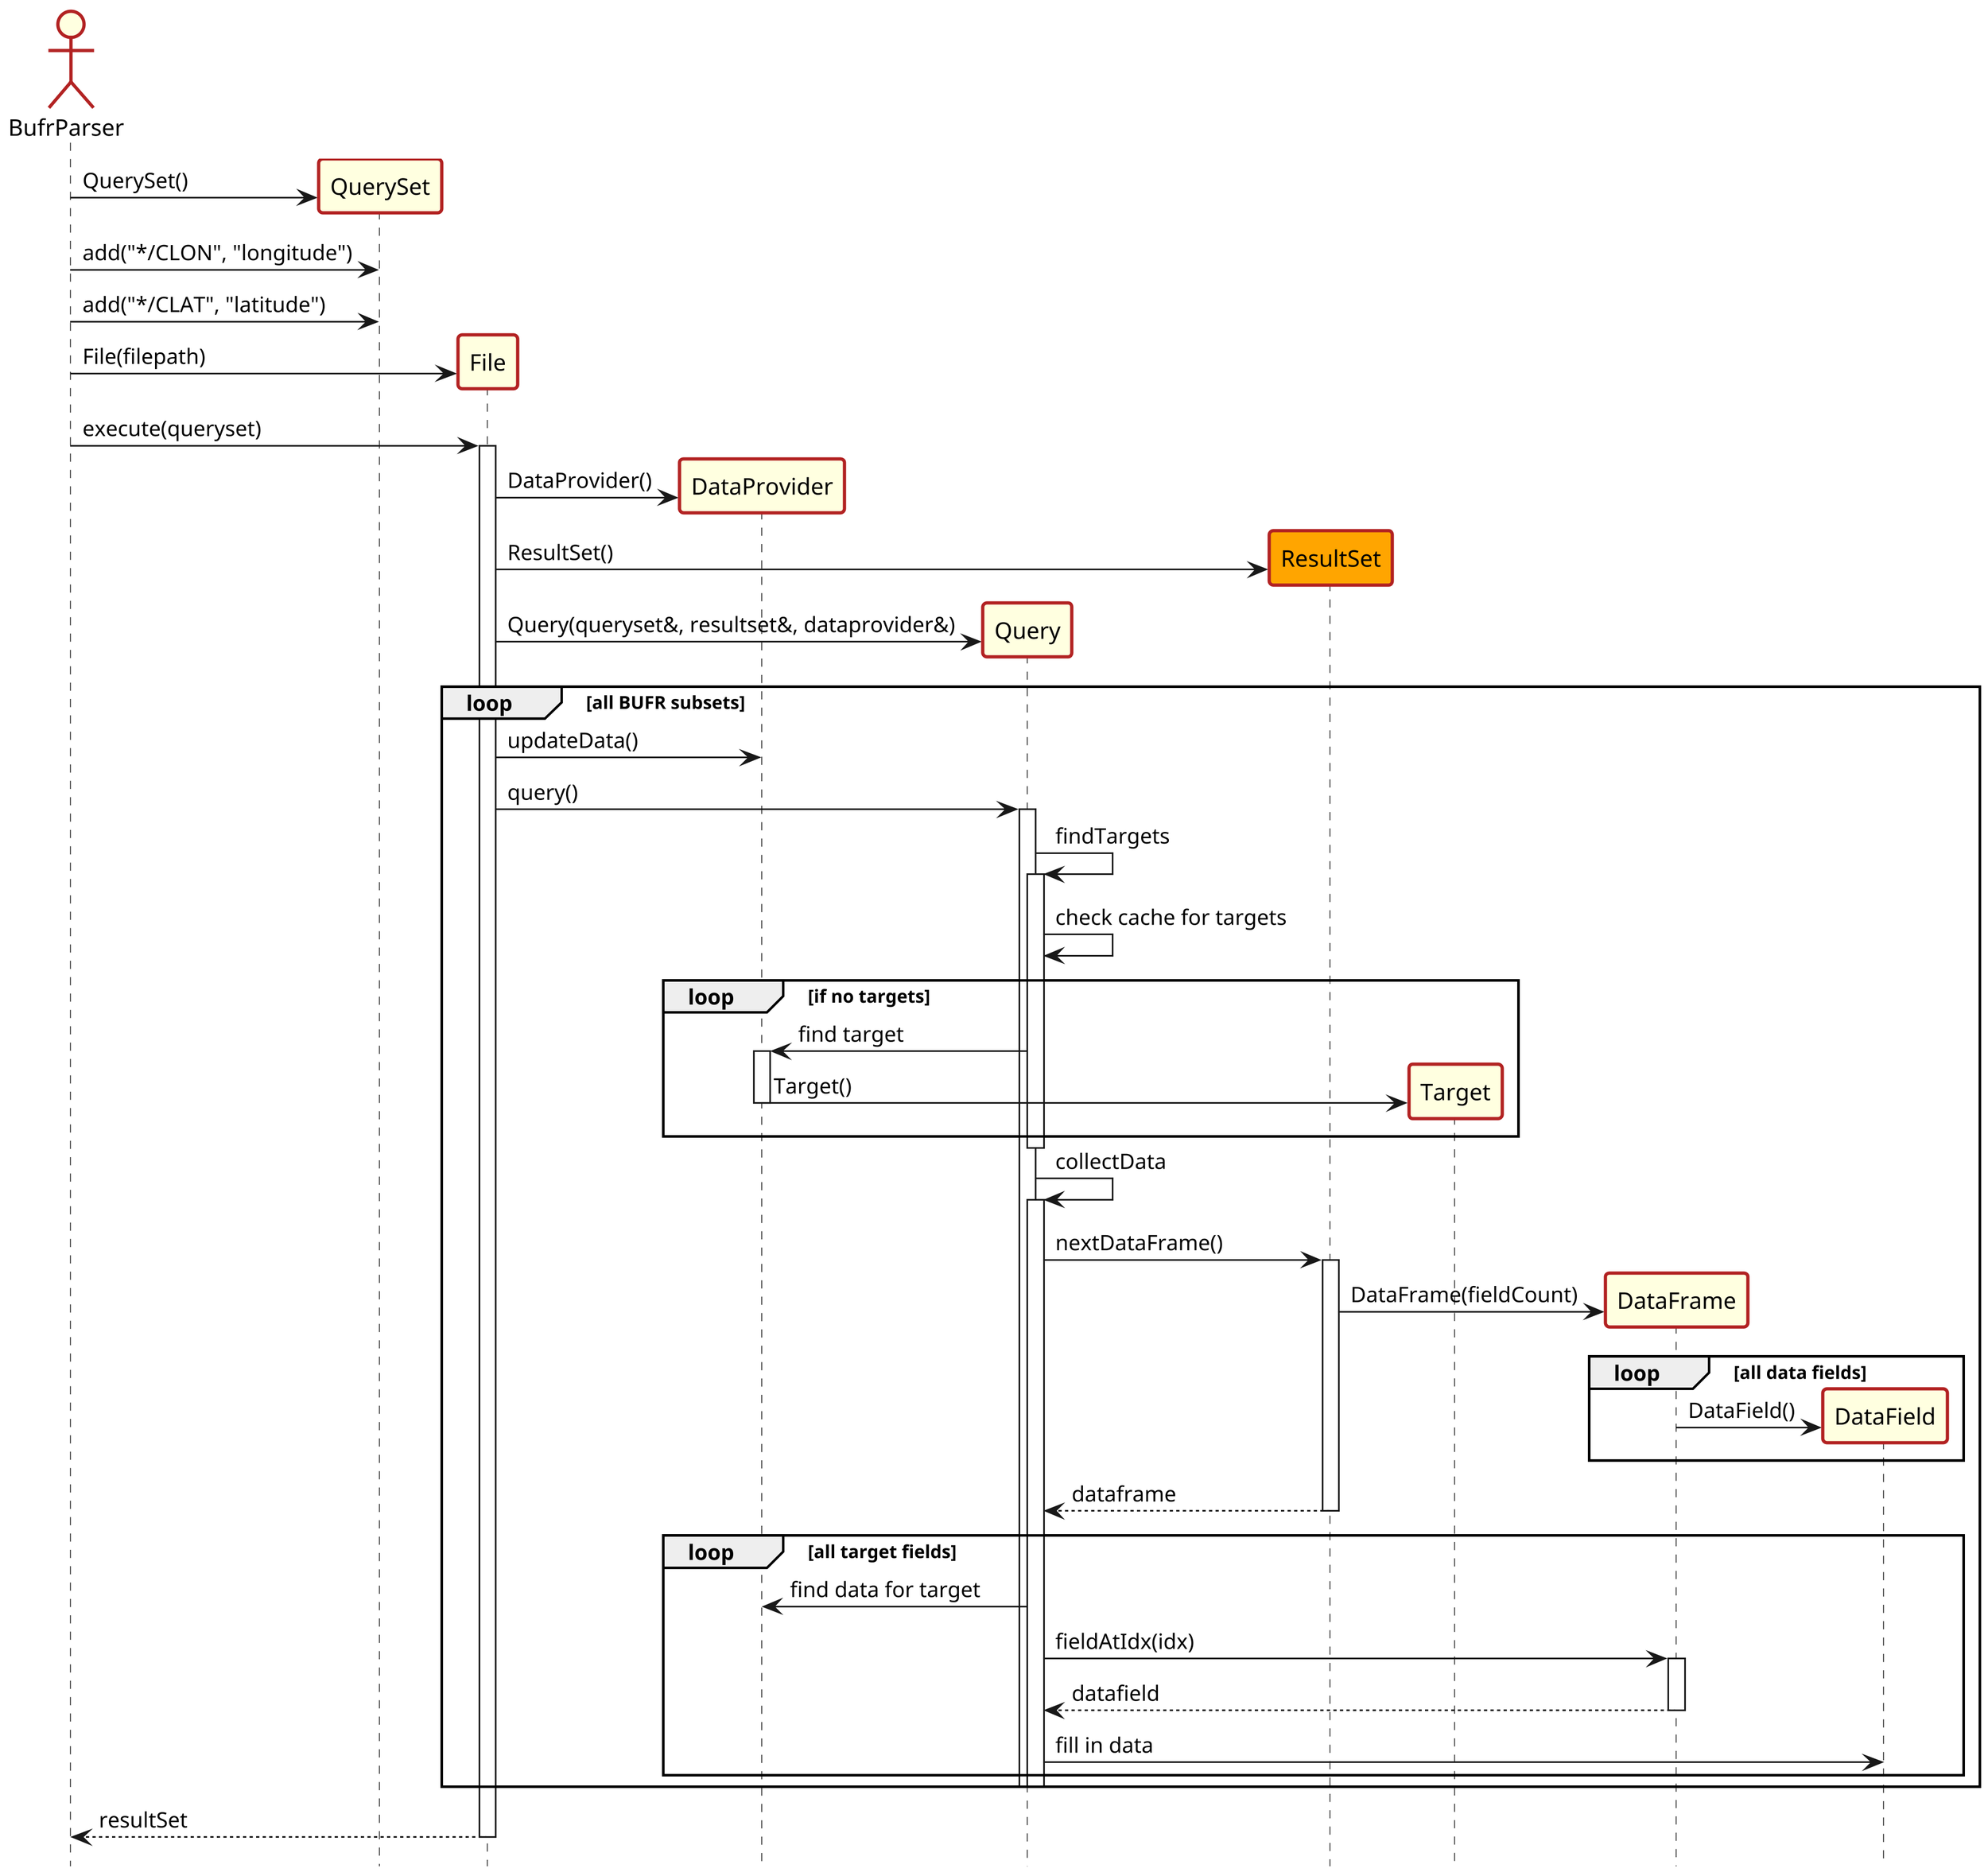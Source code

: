 @startuml
hide footbox
skinparam dpi 300
skinparam SequenceActorBorderThickness 2
skinparam SequenceActorBorderColor #firebrick
skinparam ActorBackgroundColor #lightyellow
skinparam ParticipantBackgroundColor #lightyellow
skinparam ParticipantBorderThickness 2
skinparam ParticipantBorderColor #firebrick

actor BufrParser
participant QuerySet
participant File
participant DataProvider
participant Query
participant ResultSet #orange
participant Target
participant DataFrame
participant DataField

create QuerySet 
BufrParser -> QuerySet : QuerySet()
BufrParser -> QuerySet : add("*/CLON", "longitude")
BufrParser -> QuerySet : add("*/CLAT", "latitude")


create File
BufrParser -> File : File(filepath)

BufrParser -> File : execute(queryset)

activate File
create DataProvider
File -> DataProvider : DataProvider()

create ResultSet
File -> ResultSet : ResultSet()

create Query
File -> Query : Query(queryset&, resultset&, dataprovider&)


loop all BUFR subsets
	File -> DataProvider : updateData()
	File -> Query : query()

	activate Query

	Query -> Query : findTargets

	activate Query
	Query -> Query : check cache for targets
	
	loop if no targets
		Query -> DataProvider : find target
		activate DataProvider
		create Target
		DataProvider -> Target : Target()
		deactivate DataProvider
	end
	deactivate Query

	Query -> Query : collectData
	activate Query
	Query -> ResultSet : nextDataFrame()
	activate ResultSet
	
	create DataFrame
	ResultSet -> DataFrame : DataFrame(fieldCount)

	create DataField
	loop all data fields
		DataFrame -> DataField : DataField()
	end
	ResultSet --> Query : dataframe


	deactivate ResultSet

	loop all target fields
		Query -> DataProvider : find data for target
		Query -> DataFrame : fieldAtIdx(idx)
		activate DataFrame
		DataFrame --> Query : datafield
		deactivate DataFrame

		Query -> DataField : fill in data
	end

	deactivate Query

	deactivate Query
end

File --> BufrParser : resultSet

deactivate File

@enduml
